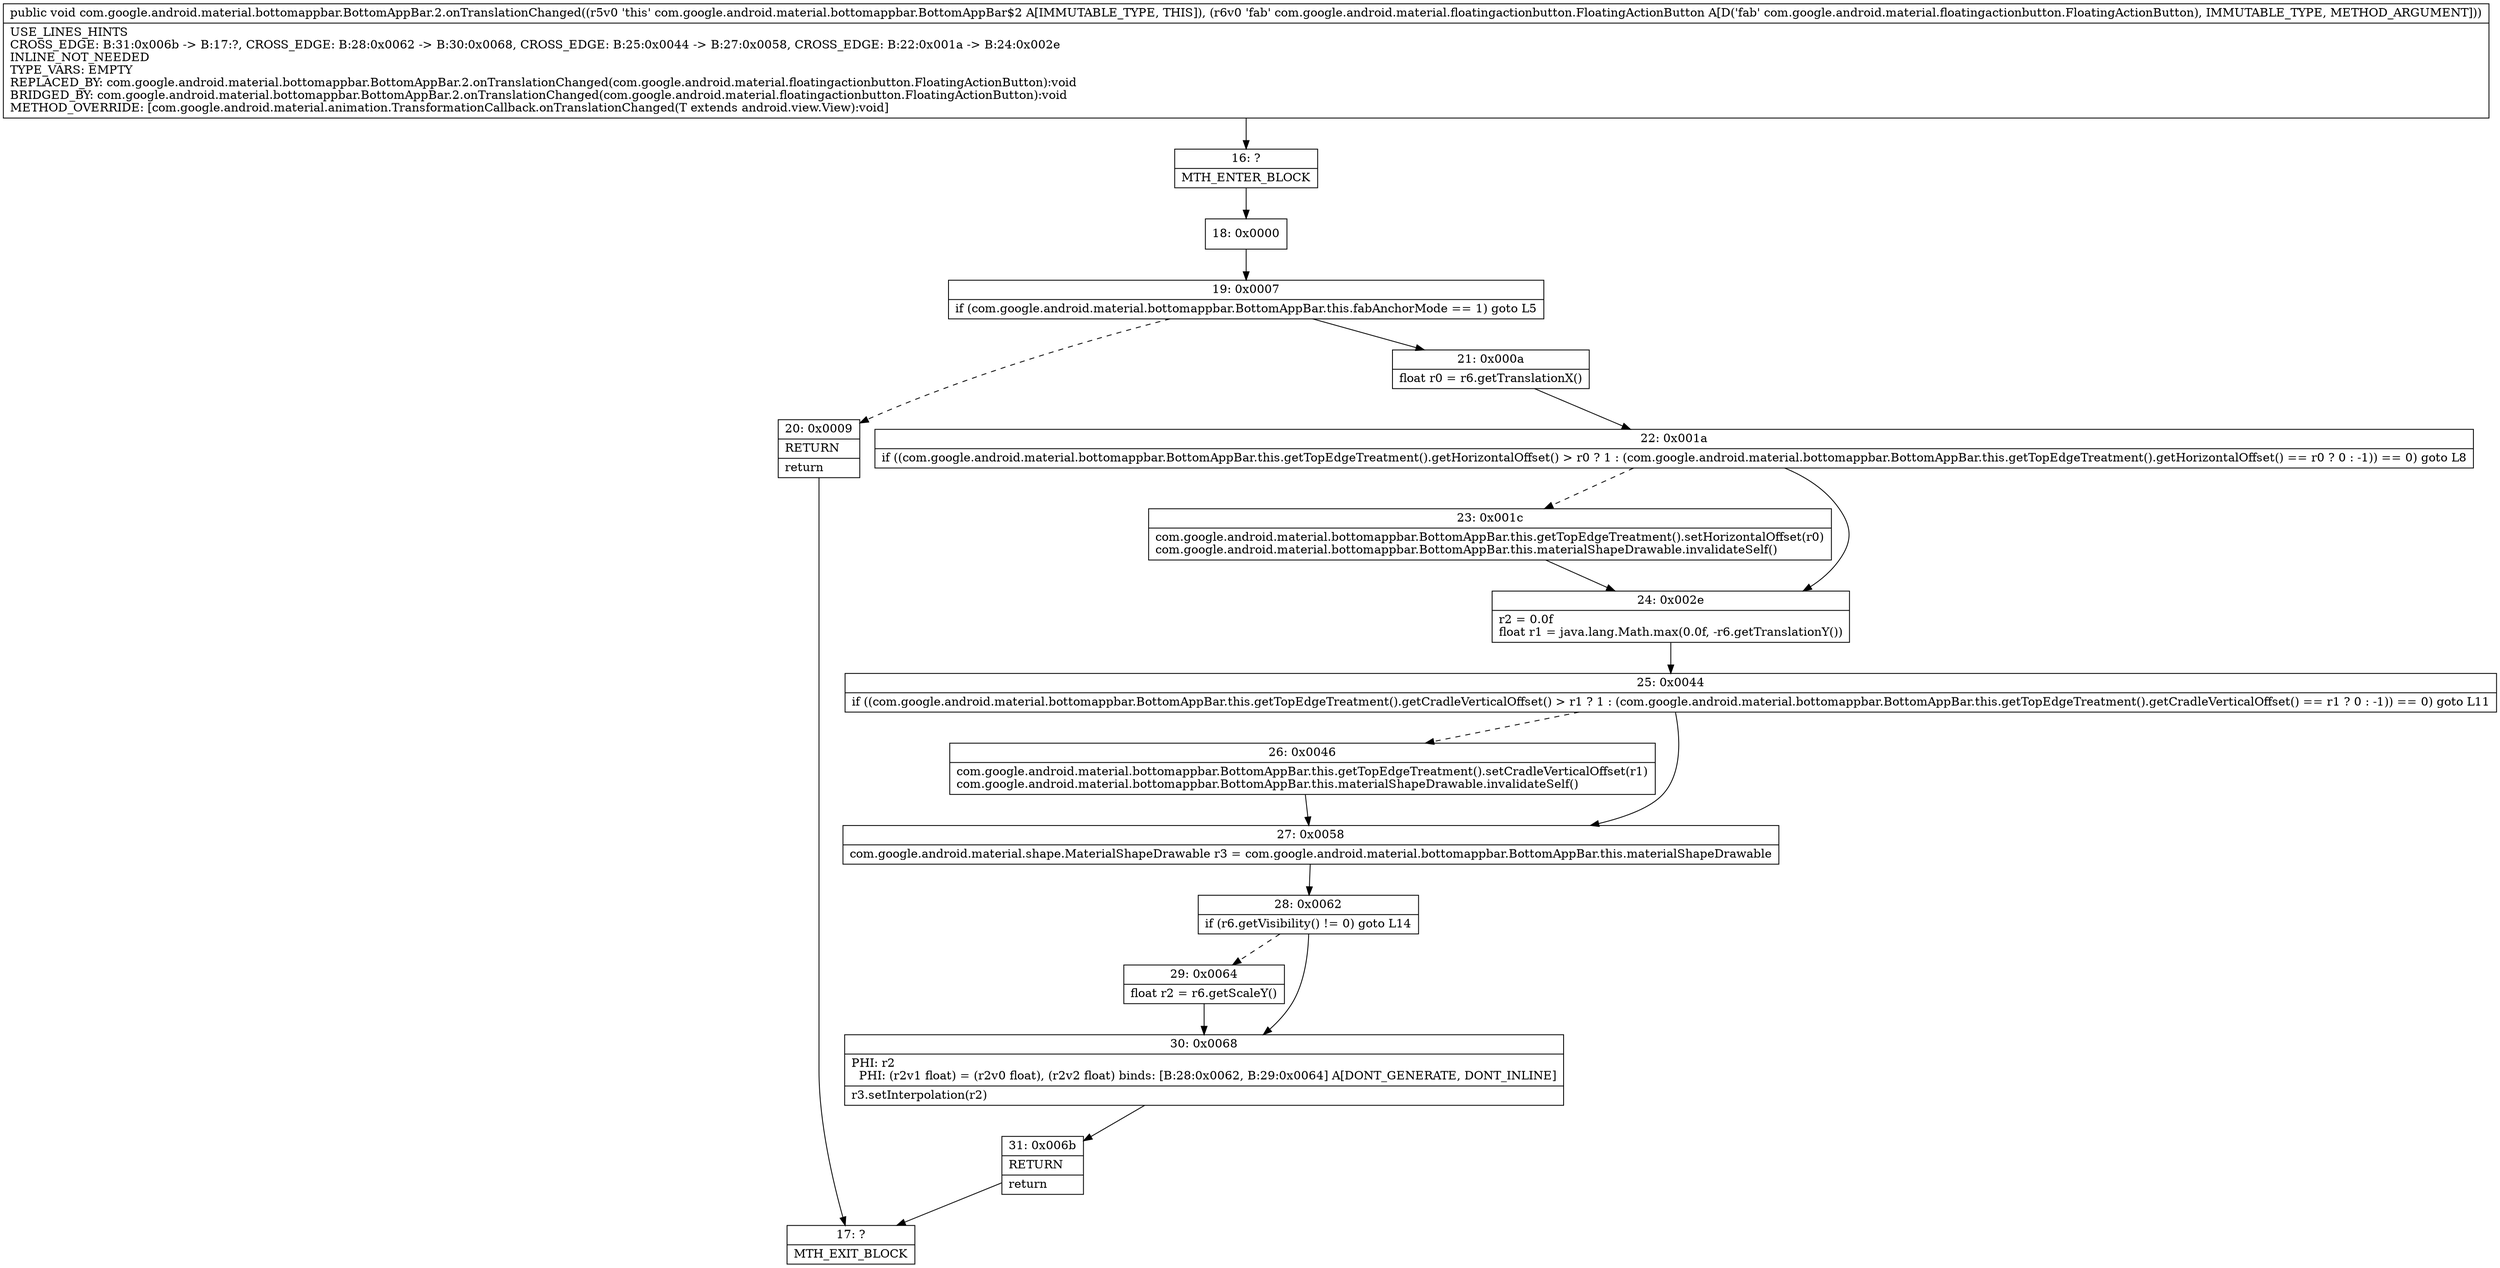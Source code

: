 digraph "CFG forcom.google.android.material.bottomappbar.BottomAppBar.2.onTranslationChanged(Lcom\/google\/android\/material\/floatingactionbutton\/FloatingActionButton;)V" {
Node_16 [shape=record,label="{16\:\ ?|MTH_ENTER_BLOCK\l}"];
Node_18 [shape=record,label="{18\:\ 0x0000}"];
Node_19 [shape=record,label="{19\:\ 0x0007|if (com.google.android.material.bottomappbar.BottomAppBar.this.fabAnchorMode == 1) goto L5\l}"];
Node_20 [shape=record,label="{20\:\ 0x0009|RETURN\l|return\l}"];
Node_17 [shape=record,label="{17\:\ ?|MTH_EXIT_BLOCK\l}"];
Node_21 [shape=record,label="{21\:\ 0x000a|float r0 = r6.getTranslationX()\l}"];
Node_22 [shape=record,label="{22\:\ 0x001a|if ((com.google.android.material.bottomappbar.BottomAppBar.this.getTopEdgeTreatment().getHorizontalOffset() \> r0 ? 1 : (com.google.android.material.bottomappbar.BottomAppBar.this.getTopEdgeTreatment().getHorizontalOffset() == r0 ? 0 : \-1)) == 0) goto L8\l}"];
Node_23 [shape=record,label="{23\:\ 0x001c|com.google.android.material.bottomappbar.BottomAppBar.this.getTopEdgeTreatment().setHorizontalOffset(r0)\lcom.google.android.material.bottomappbar.BottomAppBar.this.materialShapeDrawable.invalidateSelf()\l}"];
Node_24 [shape=record,label="{24\:\ 0x002e|r2 = 0.0f\lfloat r1 = java.lang.Math.max(0.0f, \-r6.getTranslationY())\l}"];
Node_25 [shape=record,label="{25\:\ 0x0044|if ((com.google.android.material.bottomappbar.BottomAppBar.this.getTopEdgeTreatment().getCradleVerticalOffset() \> r1 ? 1 : (com.google.android.material.bottomappbar.BottomAppBar.this.getTopEdgeTreatment().getCradleVerticalOffset() == r1 ? 0 : \-1)) == 0) goto L11\l}"];
Node_26 [shape=record,label="{26\:\ 0x0046|com.google.android.material.bottomappbar.BottomAppBar.this.getTopEdgeTreatment().setCradleVerticalOffset(r1)\lcom.google.android.material.bottomappbar.BottomAppBar.this.materialShapeDrawable.invalidateSelf()\l}"];
Node_27 [shape=record,label="{27\:\ 0x0058|com.google.android.material.shape.MaterialShapeDrawable r3 = com.google.android.material.bottomappbar.BottomAppBar.this.materialShapeDrawable\l}"];
Node_28 [shape=record,label="{28\:\ 0x0062|if (r6.getVisibility() != 0) goto L14\l}"];
Node_29 [shape=record,label="{29\:\ 0x0064|float r2 = r6.getScaleY()\l}"];
Node_30 [shape=record,label="{30\:\ 0x0068|PHI: r2 \l  PHI: (r2v1 float) = (r2v0 float), (r2v2 float) binds: [B:28:0x0062, B:29:0x0064] A[DONT_GENERATE, DONT_INLINE]\l|r3.setInterpolation(r2)\l}"];
Node_31 [shape=record,label="{31\:\ 0x006b|RETURN\l|return\l}"];
MethodNode[shape=record,label="{public void com.google.android.material.bottomappbar.BottomAppBar.2.onTranslationChanged((r5v0 'this' com.google.android.material.bottomappbar.BottomAppBar$2 A[IMMUTABLE_TYPE, THIS]), (r6v0 'fab' com.google.android.material.floatingactionbutton.FloatingActionButton A[D('fab' com.google.android.material.floatingactionbutton.FloatingActionButton), IMMUTABLE_TYPE, METHOD_ARGUMENT]))  | USE_LINES_HINTS\lCROSS_EDGE: B:31:0x006b \-\> B:17:?, CROSS_EDGE: B:28:0x0062 \-\> B:30:0x0068, CROSS_EDGE: B:25:0x0044 \-\> B:27:0x0058, CROSS_EDGE: B:22:0x001a \-\> B:24:0x002e\lINLINE_NOT_NEEDED\lTYPE_VARS: EMPTY\lREPLACED_BY: com.google.android.material.bottomappbar.BottomAppBar.2.onTranslationChanged(com.google.android.material.floatingactionbutton.FloatingActionButton):void\lBRIDGED_BY: com.google.android.material.bottomappbar.BottomAppBar.2.onTranslationChanged(com.google.android.material.floatingactionbutton.FloatingActionButton):void\lMETHOD_OVERRIDE: [com.google.android.material.animation.TransformationCallback.onTranslationChanged(T extends android.view.View):void]\l}"];
MethodNode -> Node_16;Node_16 -> Node_18;
Node_18 -> Node_19;
Node_19 -> Node_20[style=dashed];
Node_19 -> Node_21;
Node_20 -> Node_17;
Node_21 -> Node_22;
Node_22 -> Node_23[style=dashed];
Node_22 -> Node_24;
Node_23 -> Node_24;
Node_24 -> Node_25;
Node_25 -> Node_26[style=dashed];
Node_25 -> Node_27;
Node_26 -> Node_27;
Node_27 -> Node_28;
Node_28 -> Node_29[style=dashed];
Node_28 -> Node_30;
Node_29 -> Node_30;
Node_30 -> Node_31;
Node_31 -> Node_17;
}

